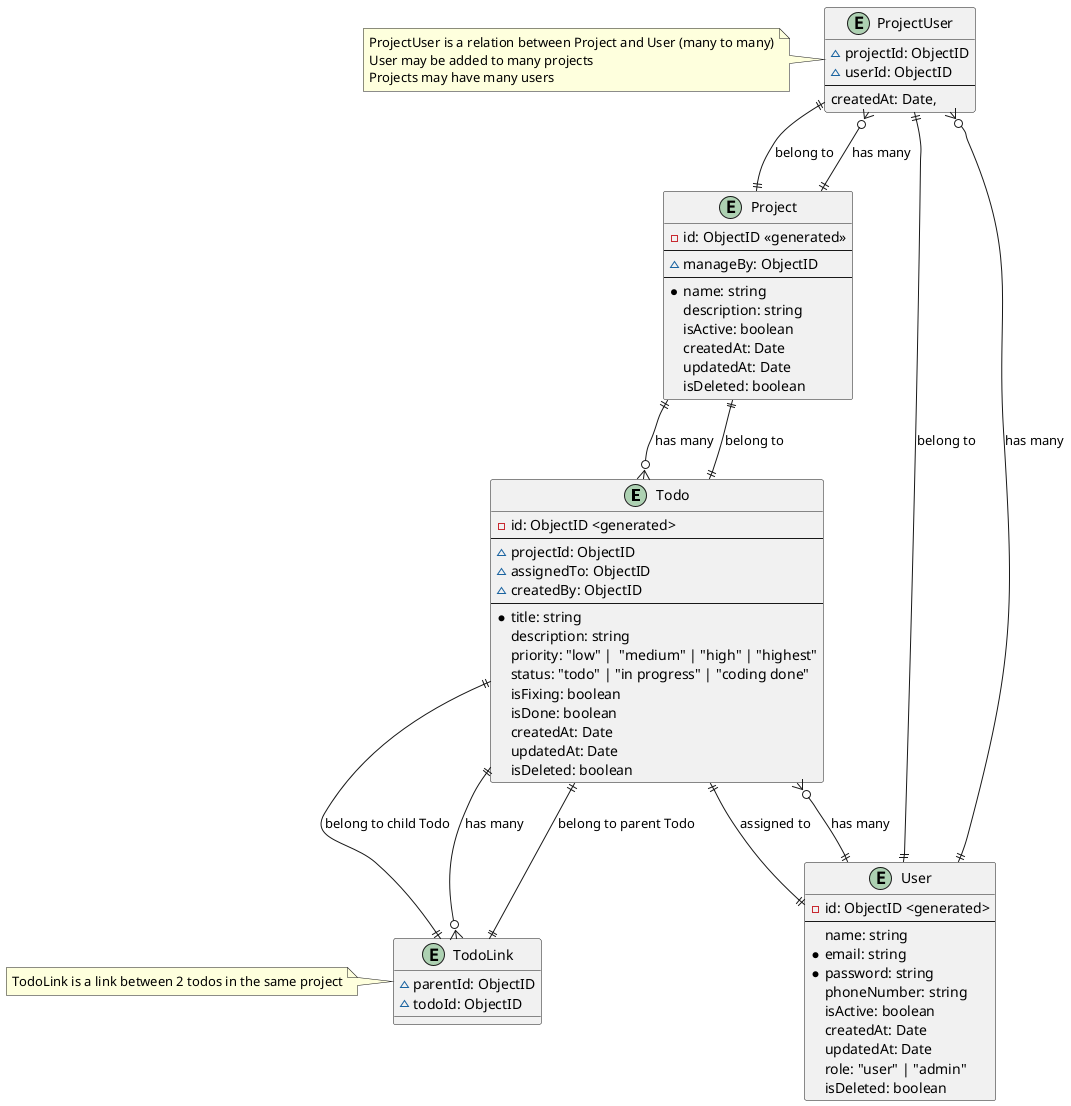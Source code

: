@startuml Todo
entity Todo {
  -id: ObjectID <generated>
  --
  ~projectId: ObjectID
  ~assignedTo: ObjectID
  ~createdBy: ObjectID
  --
  *title: string
  description: string
  priority: "low" |  "medium" | "high" | "highest"
  status: "todo" | "in progress" | "coding done"
  isFixing: boolean
  isDone: boolean
  createdAt: Date
  updatedAt: Date
  isDeleted: boolean
}
entity Project {
  -id: ObjectID <<generated>>
  --
  ~manageBy: ObjectID
  --
  *name: string
  description: string
  isActive: boolean
  createdAt: Date
  updatedAt: Date
  isDeleted: boolean
}
entity User {
  -id: ObjectID <generated>
  --
  name: string
  *email: string
  *password: string
  phoneNumber: string
  isActive: boolean
  createdAt: Date
  updatedAt: Date
  role: "user" | "admin"
  isDeleted: boolean
}
entity ProjectUser {
  ~projectId: ObjectID
  ~userId: ObjectID
  --
  createdAt: Date,
}
entity TodoLink {
  ~parentId: ObjectID 
  ~todoId: ObjectID
}

note left of ProjectUser
  ProjectUser is a relation between Project and User (many to many)
  User may be added to many projects
  Projects may have many users
end note

note left of TodoLink
  TodoLink is a link between 2 todos in the same project
end note

User||--o{Todo : has many
User||--o{ProjectUser : has many
Project||--o{ProjectUser: has many
Project||--o{Todo : has many

ProjectUser||--||User : belong to
ProjectUser||--||Project : belong to

Todo||--o{TodoLink : has many

Todo||--||User: assigned to
' belong to
Todo||--||Project: belong to
TodoLink||--||Todo : belong to parent Todo
TodoLink||--||Todo : belong to child Todo


@enduml